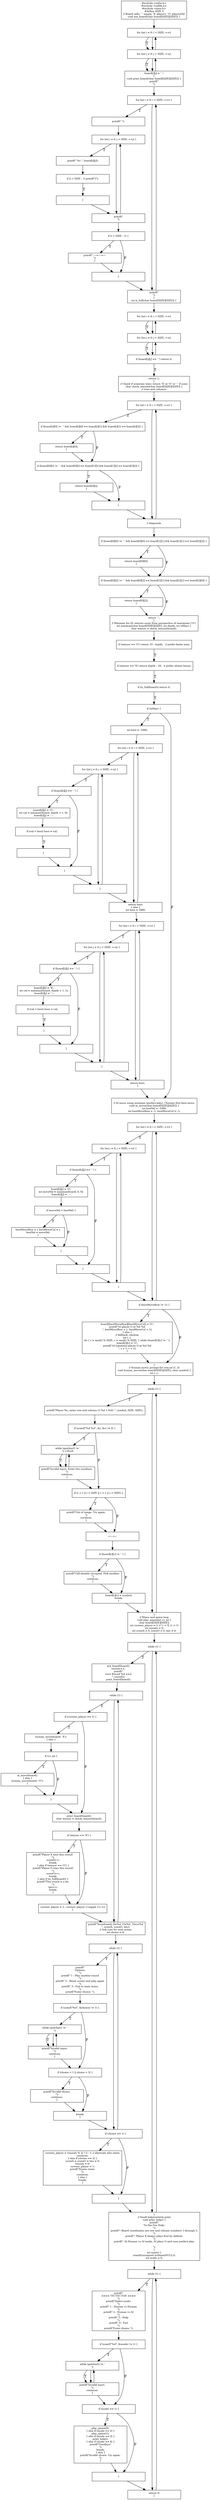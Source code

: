 digraph CFG {
	node [fixedsize=false fontsize=10 height=0.5 shape=box width=3]
	B0 [label="#include <stdio.h>
#include <stdlib.h>
#include <time.h>
#define SIZE 3
// Board cells: ' ' empty, 'X' player1, 'O' player2/AI
void init_board(char board[SIZE][SIZE]) {"]
	B1 [label="for (int i = 0; i < SIZE; ++i)"]
	B2 [label="for (int j = 0; j < SIZE; ++j)"]
	B3 [label="board[i][j] = ' ';
}
void print_board(char board[SIZE][SIZE]) {
printf(\"\n\");"]
	B4 [label="for (int i = 0; i < SIZE; ++i) {"]
	B5 [label="printf(\" \");"]
	B6 [label="for (int j = 0; j < SIZE; ++j) {"]
	B7 [label="printf(\" %c \", board[i][j]);"]
	B8 [label="if (j < SIZE - 1) printf(\"|\");"]
	B9 [label="}"]
	B10 [label="printf(\"\n\");"]
	B11 [label="if (i < SIZE - 1) {"]
	B12 [label="printf(\" ---+---+---\n\");
}"]
	B13 [label="}"]
	B14 [label="printf(\"\n\");
}
int is_full(char board[SIZE][SIZE]) {"]
	B15 [label="for (int i = 0; i < SIZE; ++i)"]
	B16 [label="for (int j = 0; j < SIZE; ++j)"]
	B17 [label="if (board[i][j] == ' ') return 0;"]
	B18 [label="return 1;
}
// Check if someone wins: return 'X' or 'O' or ' ' if none
char check_winner(char board[SIZE][SIZE]) {
// rows and columns"]
	B19 [label="for (int i = 0; i < SIZE; ++i) {"]
	B20 [label="if (board[i][0] != ' ' && board[i][0] == board[i][1] && board[i][1] == board[i][2]) {"]
	B21 [label="return board[i][0];
}"]
	B22 [label="if (board[0][i] != ' ' && board[0][i] == board[1][i] && board[1][i] == board[2][i]) {"]
	B23 [label="return board[0][i];
}"]
	B24 [label="}"]
	B25 [label="// diagonals"]
	B26 [label="if (board[0][0] != ' ' && board[0][0] == board[1][1] && board[1][1] == board[2][2]) {"]
	B27 [label="return board[0][0];
}"]
	B28 [label="if (board[0][2] != ' ' && board[0][2] == board[1][1] && board[1][1] == board[2][0]) {"]
	B29 [label="return board[0][2];
}"]
	B30 [label="return ' ';
}
// Minimax for AI: returns score from perspective of maximizer ('O')
int minimax(char board[SIZE][SIZE], int depth, int isMax) {
char winner = check_winner(board);"]
	B31 [label="if (winner == 'O') return 10 - depth;   // prefer faster wins"]
	B32 [label="if (winner == 'X') return depth - 10;   // prefer slower losses"]
	B33 [label="if (is_full(board)) return 0;"]
	B34 [label="if (isMax) {"]
	B35 [label="int best = -1000;"]
	B36 [label="for (int i = 0; i < SIZE; ++i) {"]
	B37 [label="for (int j = 0; j < SIZE; ++j) {"]
	B38 [label="if (board[i][j] == ' ') {"]
	B39 [label="board[i][j] = 'O';
int val = minimax(board, depth + 1, 0);
board[i][j] = ' ';"]
	B40 [label="if (val > best) best = val;"]
	B41 [label="}"]
	B42 [label="}"]
	B43 [label="}"]
	B44 [label="return best;
} else {
int best = 1000;"]
	B45 [label="for (int i = 0; i < SIZE; ++i) {"]
	B46 [label="for (int j = 0; j < SIZE; ++j) {"]
	B47 [label="if (board[i][j] == ' ') {"]
	B48 [label="board[i][j] = 'X';
int val = minimax(board, depth + 1, 1);
board[i][j] = ' ';"]
	B49 [label="if (val < best) best = val;"]
	B50 [label="}"]
	B51 [label="}"]
	B52 [label="}"]
	B53 [label="return best;
}"]
	B54 [label="}
// AI move using minimax (perfect play). Chooses first best move.
void ai_move(char board[SIZE][SIZE]) {
int bestVal = -1000;
int bestMoveRow = -1, bestMoveCol = -1;"]
	B55 [label="for (int i = 0; i < SIZE; ++i) {"]
	B56 [label="for (int j = 0; j < SIZE; ++j) {"]
	B57 [label="if (board[i][j] == ' ') {"]
	B58 [label="board[i][j] = 'O';
int moveVal = minimax(board, 0, 0);
board[i][j] = ' ';"]
	B59 [label="if (moveVal > bestVal) {"]
	B60 [label="bestMoveRow = i; bestMoveCol = j;
bestVal = moveVal;
}"]
	B61 [label="}"]
	B62 [label="}"]
	B63 [label="}"]
	B64 [label="if (bestMoveRow != -1) {"]
	B65 [label="board[bestMoveRow][bestMoveCol] = 'O';
printf(\"AI places O at %d %d\n\", bestMoveRow + 1, bestMoveCol + 1);
} else {
// fallback: random
int r, c;
do { r = rand() % SIZE; c = rand() % SIZE; } while (board[r][c] != ' ');
board[r][c] = 'O';
printf(\"AI (random) places O at %d %d\n\", r + 1, c + 1);
}"]
	B66 [label="}
// Human move: prompt for row,col (1..3)
void human_move(char board[SIZE][SIZE], char symbol) {
int r, c;"]
	B67 [label="while (1) {"]
	B68 [label="printf(\"Player %c, enter row and column (1-%d 1-%d): \", symbol, SIZE, SIZE);"]
	B69 [label="if (scanf(\"%d %d\", &r, &c) != 2) {"]
	B70 [label="while (getchar() != '\n'); // flush"]
	B71 [label="printf(\"Invalid input. Enter two numbers.\n\");
continue;
}"]
	B72 [label="if (r < 1 || r > SIZE || c < 1 || c > SIZE) {"]
	B73 [label="printf(\"Out of range. Try again.\n\");
continue;
}"]
	B74 [label="r--; c--;"]
	B75 [label="if (board[r][c] != ' ') {"]
	B76 [label="printf(\"Cell already occupied. Pick another.\n\");
continue;
}"]
	B77 [label="board[r][c] = symbol;
break;
}"]
	B78 [label="}
// Menu and game loop
void play_game(int vs_ai) {
char board[SIZE][SIZE];
int current_player = 1; // 1 -> X, 2 -> O
int rounds = 0;
int scoreX = 0, scoreO = 0, ties = 0;"]
	B79 [label="while (1) {"]
	B80 [label="init_board(board);
rounds++;
printf(\"\n=== Round %d ===\n\", rounds);
print_board(board);"]
	B81 [label="while (1) {"]
	B82 [label="if (current_player == 1) {"]
	B83 [label="human_move(board, 'X');
} else {"]
	B84 [label="if (vs_ai) {"]
	B85 [label="ai_move(board);
} else {
human_move(board, 'O');
}"]
	B86 [label="}"]
	B87 [label="print_board(board);
char winner = check_winner(board);"]
	B88 [label="if (winner == 'X') {"]
	B89 [label="printf(\"Player X wins this round!\n\");
scoreX++;
break;
} else if (winner == 'O') {
printf(\"Player O wins this round!\n\");
scoreO++;
break;
} else if (is_full(board)) {
printf(\"This round is a tie.\n\");
ties++;
break;
}"]
	B90 [label="current_player = 3 - current_player; // toggle 1<->2
}"]
	B91 [label="printf(\"Scoreboard: X=%d, O=%d, Ties=%d\n\", scoreX, scoreO, ties);
// Ask user for next action
int choice = 0;"]
	B92 [label="while (1) {"]
	B93 [label="printf(\"\nOptions:\n\");
printf(\" 1 - Play another round\n\");
printf(\" 2 - Reset scores and play again\n\");
printf(\" 3 - Exit to main menu\n\");
printf(\"Enter choice: \");"]
	B94 [label="if (scanf(\"%d\", &choice) != 1) {"]
	B95 [label="while (getchar() != '\n');"]
	B96 [label="printf(\"Invalid input.\n\");
continue;
}"]
	B97 [label="if (choice < 1 || choice > 3) {"]
	B98 [label="printf(\"Invalid choice.\n\");
continue;
}"]
	B99 [label="break;
}"]
	B100 [label="if (choice == 1) {"]
	B101 [label="current_player = (rounds % 2) ? 2 : 1; // alternate who starts
continue;
} else if (choice == 2) {
scoreX = scoreO = ties = 0;
rounds = 0;
current_player = 1;
printf(\"Scores reset.\n\");
continue;
} else {
break;
}"]
	B102 [label="}"]
	B103 [label="}
// Small help/controls print
void print_help() {
printf(\"\nTic-Tac-Toe Help:\n\");
printf(\"- Board coordinates are row and column numbers 1 through 3.\n\");
printf(\"- Player X always plays first by default.\n\");
printf(\"- In Human vs AI mode, AI plays O and uses perfect play.\n\n\");
}
int main() {
srand((unsigned int)time(NULL));
int mode = 0;"]
	B104 [label="while (1) {"]
	B105 [label="printf(\"\n==== TIC-TAC-TOE ====\n\");
printf(\"Select mode:\n\");
printf(\" 1 - Human vs Human\n\");
printf(\" 2 - Human vs AI\n\");
printf(\" 3 - Help\n\");
printf(\" 4 - Exit\n\");
printf(\"Enter choice: \");"]
	B106 [label="if (scanf(\"%d\", &mode) != 1) {"]
	B107 [label="while (getchar() != '\n');"]
	B108 [label="printf(\"Invalid input.\n\");
continue;
}"]
	B109 [label="if (mode == 1) {"]
	B110 [label="play_game(0);
} else if (mode == 2) {
play_game(1);
} else if (mode == 3) {
print_help();
} else if (mode == 4) {
printf(\"Goodbye!\n\");
break;
} else {
printf(\"Invalid choice. Try again.\n\");
}"]
	B111 [label="}"]
	B112 [label="return 0;
}"]
	B0 -> B1 [label=""]
	B1 -> B2 [label=T]
	B1 -> B2 [label=""]
	B2 -> B1 [label=""]
	B2 -> B3 [label=T]
	B2 -> B3 [label=""]
	B3 -> B2 [label=""]
	B3 -> B4 [label=""]
	B4 -> B5 [label=T]
	B4 -> B14 [label=""]
	B14 -> B4 [label=""]
	B5 -> B6 [label=""]
	B6 -> B7 [label=T]
	B6 -> B10 [label=""]
	B10 -> B6 [label=""]
	B7 -> B8 [label=""]
	B8 -> B9 [label=T]
	B9 -> B10 [label=""]
	B10 -> B11 [label=""]
	B11 -> B12 [label=T]
	B11 -> B13 [label=F]
	B12 -> B13 [label=""]
	B13 -> B14 [label=""]
	B14 -> B15 [label=""]
	B15 -> B16 [label=T]
	B15 -> B16 [label=""]
	B16 -> B15 [label=""]
	B16 -> B17 [label=T]
	B16 -> B17 [label=""]
	B17 -> B16 [label=""]
	B17 -> B18 [label=T]
	B18 -> B19 [label=""]
	B19 -> B20 [label=T]
	B19 -> B25 [label=""]
	B25 -> B19 [label=""]
	B20 -> B21 [label=T]
	B20 -> B22 [label=F]
	B21 -> B22 [label=""]
	B22 -> B23 [label=T]
	B22 -> B24 [label=F]
	B23 -> B24 [label=""]
	B24 -> B25 [label=""]
	B25 -> B26 [label=""]
	B26 -> B27 [label=T]
	B26 -> B28 [label=F]
	B27 -> B28 [label=""]
	B28 -> B29 [label=T]
	B28 -> B30 [label=F]
	B29 -> B30 [label=""]
	B30 -> B31 [label=""]
	B31 -> B32 [label=T]
	B32 -> B33 [label=T]
	B33 -> B34 [label=T]
	B34 -> B35 [label=T]
	B34 -> B54 [label=F]
	B35 -> B36 [label=""]
	B36 -> B37 [label=T]
	B36 -> B44 [label=""]
	B44 -> B36 [label=""]
	B37 -> B38 [label=T]
	B37 -> B43 [label=""]
	B43 -> B37 [label=""]
	B38 -> B39 [label=T]
	B38 -> B42 [label=F]
	B39 -> B40 [label=""]
	B40 -> B41 [label=T]
	B41 -> B42 [label=""]
	B42 -> B43 [label=""]
	B43 -> B44 [label=""]
	B44 -> B45 [label=""]
	B45 -> B46 [label=T]
	B45 -> B53 [label=""]
	B53 -> B45 [label=""]
	B46 -> B47 [label=T]
	B46 -> B52 [label=""]
	B52 -> B46 [label=""]
	B47 -> B48 [label=T]
	B47 -> B51 [label=F]
	B48 -> B49 [label=""]
	B49 -> B50 [label=T]
	B50 -> B51 [label=""]
	B51 -> B52 [label=""]
	B52 -> B53 [label=""]
	B53 -> B54 [label=""]
	B54 -> B55 [label=""]
	B55 -> B56 [label=T]
	B55 -> B64 [label=""]
	B64 -> B55 [label=""]
	B56 -> B57 [label=T]
	B56 -> B63 [label=""]
	B63 -> B56 [label=""]
	B57 -> B58 [label=T]
	B57 -> B62 [label=F]
	B58 -> B59 [label=""]
	B59 -> B60 [label=T]
	B59 -> B61 [label=F]
	B60 -> B61 [label=""]
	B61 -> B62 [label=""]
	B62 -> B63 [label=""]
	B63 -> B64 [label=""]
	B64 -> B65 [label=T]
	B64 -> B66 [label=F]
	B65 -> B66 [label=""]
	B66 -> B67 [label=""]
	B67 -> B68 [label=T]
	B67 -> B78 [label=""]
	B78 -> B67 [label=""]
	B68 -> B69 [label=""]
	B69 -> B70 [label=T]
	B69 -> B72 [label=F]
	B70 -> B71 [label=T]
	B70 -> B71 [label=""]
	B71 -> B70 [label=""]
	B71 -> B72 [label=""]
	B72 -> B73 [label=T]
	B72 -> B74 [label=F]
	B73 -> B74 [label=""]
	B74 -> B75 [label=""]
	B75 -> B76 [label=T]
	B75 -> B77 [label=F]
	B76 -> B77 [label=""]
	B77 -> B78 [label=""]
	B78 -> B79 [label=""]
	B79 -> B80 [label=T]
	B79 -> B103 [label=""]
	B103 -> B79 [label=""]
	B80 -> B81 [label=""]
	B81 -> B82 [label=T]
	B81 -> B91 [label=""]
	B91 -> B81 [label=""]
	B82 -> B83 [label=T]
	B82 -> B87 [label=F]
	B83 -> B84 [label=""]
	B84 -> B85 [label=T]
	B84 -> B86 [label=F]
	B85 -> B86 [label=""]
	B86 -> B87 [label=""]
	B87 -> B88 [label=""]
	B88 -> B89 [label=T]
	B88 -> B90 [label=F]
	B89 -> B90 [label=""]
	B90 -> B91 [label=""]
	B91 -> B92 [label=""]
	B92 -> B93 [label=T]
	B92 -> B100 [label=""]
	B100 -> B92 [label=""]
	B93 -> B94 [label=""]
	B94 -> B95 [label=T]
	B94 -> B97 [label=F]
	B95 -> B96 [label=T]
	B95 -> B96 [label=""]
	B96 -> B95 [label=""]
	B96 -> B97 [label=""]
	B97 -> B98 [label=T]
	B97 -> B99 [label=F]
	B98 -> B99 [label=""]
	B99 -> B100 [label=""]
	B100 -> B101 [label=T]
	B100 -> B102 [label=F]
	B101 -> B102 [label=""]
	B102 -> B103 [label=""]
	B103 -> B104 [label=""]
	B104 -> B105 [label=T]
	B104 -> B112 [label=""]
	B112 -> B104 [label=""]
	B105 -> B106 [label=""]
	B106 -> B107 [label=T]
	B106 -> B109 [label=F]
	B107 -> B108 [label=T]
	B107 -> B108 [label=""]
	B108 -> B107 [label=""]
	B108 -> B109 [label=""]
	B109 -> B110 [label=T]
	B109 -> B111 [label=F]
	B110 -> B111 [label=""]
	B111 -> B112 [label=""]
}
